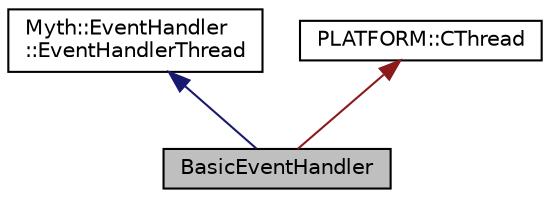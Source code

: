 digraph "BasicEventHandler"
{
  edge [fontname="Helvetica",fontsize="10",labelfontname="Helvetica",labelfontsize="10"];
  node [fontname="Helvetica",fontsize="10",shape=record];
  Node1 [label="BasicEventHandler",height=0.2,width=0.4,color="black", fillcolor="grey75", style="filled" fontcolor="black"];
  Node2 -> Node1 [dir="back",color="midnightblue",fontsize="10",style="solid",fontname="Helvetica"];
  Node2 [label="Myth::EventHandler\l::EventHandlerThread",height=0.2,width=0.4,color="black", fillcolor="white", style="filled",URL="$classMyth_1_1EventHandler_1_1EventHandlerThread.html"];
  Node3 -> Node1 [dir="back",color="firebrick4",fontsize="10",style="solid",fontname="Helvetica"];
  Node3 [label="PLATFORM::CThread",height=0.2,width=0.4,color="black", fillcolor="white", style="filled",URL="$classPLATFORM_1_1CThread.html"];
}
